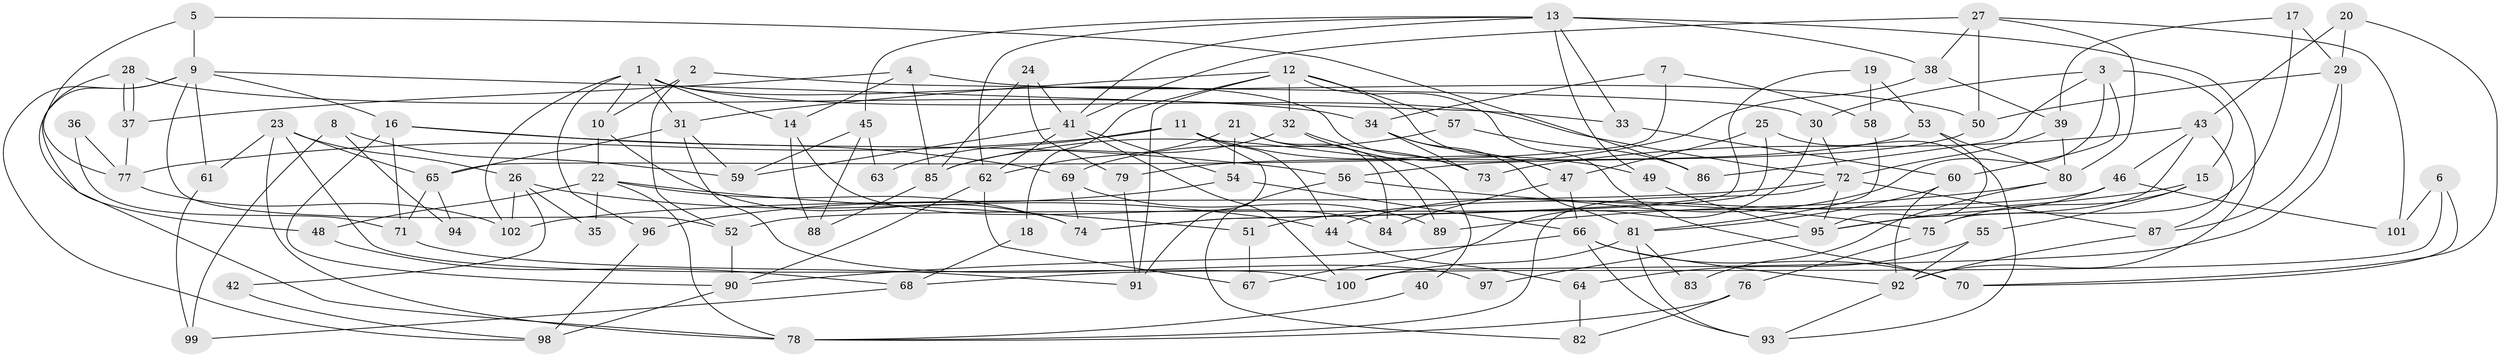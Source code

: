 // coarse degree distribution, {11: 0.07317073170731707, 8: 0.0975609756097561, 9: 0.0975609756097561, 3: 0.17073170731707318, 7: 0.14634146341463414, 5: 0.0975609756097561, 2: 0.0975609756097561, 10: 0.04878048780487805, 6: 0.07317073170731707, 4: 0.0975609756097561}
// Generated by graph-tools (version 1.1) at 2025/50/03/04/25 22:50:56]
// undirected, 102 vertices, 204 edges
graph export_dot {
  node [color=gray90,style=filled];
  1;
  2;
  3;
  4;
  5;
  6;
  7;
  8;
  9;
  10;
  11;
  12;
  13;
  14;
  15;
  16;
  17;
  18;
  19;
  20;
  21;
  22;
  23;
  24;
  25;
  26;
  27;
  28;
  29;
  30;
  31;
  32;
  33;
  34;
  35;
  36;
  37;
  38;
  39;
  40;
  41;
  42;
  43;
  44;
  45;
  46;
  47;
  48;
  49;
  50;
  51;
  52;
  53;
  54;
  55;
  56;
  57;
  58;
  59;
  60;
  61;
  62;
  63;
  64;
  65;
  66;
  67;
  68;
  69;
  70;
  71;
  72;
  73;
  74;
  75;
  76;
  77;
  78;
  79;
  80;
  81;
  82;
  83;
  84;
  85;
  86;
  87;
  88;
  89;
  90;
  91;
  92;
  93;
  94;
  95;
  96;
  97;
  98;
  99;
  100;
  101;
  102;
  1 -- 72;
  1 -- 14;
  1 -- 10;
  1 -- 31;
  1 -- 73;
  1 -- 96;
  1 -- 102;
  2 -- 30;
  2 -- 10;
  2 -- 52;
  3 -- 15;
  3 -- 60;
  3 -- 30;
  3 -- 44;
  3 -- 86;
  4 -- 85;
  4 -- 37;
  4 -- 14;
  4 -- 50;
  5 -- 77;
  5 -- 9;
  5 -- 86;
  6 -- 70;
  6 -- 101;
  6 -- 100;
  7 -- 65;
  7 -- 34;
  7 -- 58;
  8 -- 59;
  8 -- 99;
  8 -- 94;
  9 -- 16;
  9 -- 98;
  9 -- 33;
  9 -- 52;
  9 -- 61;
  9 -- 78;
  10 -- 74;
  10 -- 22;
  11 -- 91;
  11 -- 44;
  11 -- 49;
  11 -- 63;
  11 -- 77;
  12 -- 47;
  12 -- 31;
  12 -- 18;
  12 -- 32;
  12 -- 57;
  12 -- 70;
  12 -- 91;
  13 -- 49;
  13 -- 92;
  13 -- 33;
  13 -- 38;
  13 -- 41;
  13 -- 45;
  13 -- 62;
  14 -- 84;
  14 -- 88;
  15 -- 51;
  15 -- 75;
  15 -- 55;
  16 -- 90;
  16 -- 69;
  16 -- 56;
  16 -- 71;
  17 -- 39;
  17 -- 29;
  17 -- 75;
  18 -- 68;
  19 -- 53;
  19 -- 58;
  19 -- 74;
  20 -- 70;
  20 -- 43;
  20 -- 29;
  21 -- 62;
  21 -- 54;
  21 -- 84;
  21 -- 89;
  22 -- 78;
  22 -- 35;
  22 -- 48;
  22 -- 51;
  22 -- 74;
  23 -- 100;
  23 -- 65;
  23 -- 26;
  23 -- 61;
  23 -- 78;
  24 -- 85;
  24 -- 41;
  24 -- 79;
  25 -- 74;
  25 -- 93;
  25 -- 47;
  26 -- 102;
  26 -- 35;
  26 -- 42;
  26 -- 44;
  27 -- 41;
  27 -- 50;
  27 -- 38;
  27 -- 80;
  27 -- 101;
  28 -- 34;
  28 -- 37;
  28 -- 37;
  28 -- 48;
  29 -- 87;
  29 -- 50;
  29 -- 68;
  30 -- 72;
  30 -- 67;
  31 -- 59;
  31 -- 65;
  31 -- 97;
  32 -- 73;
  32 -- 40;
  32 -- 85;
  33 -- 60;
  34 -- 73;
  34 -- 81;
  34 -- 47;
  36 -- 77;
  36 -- 71;
  37 -- 77;
  38 -- 39;
  38 -- 85;
  39 -- 80;
  39 -- 72;
  40 -- 78;
  41 -- 62;
  41 -- 54;
  41 -- 59;
  41 -- 100;
  42 -- 98;
  43 -- 46;
  43 -- 87;
  43 -- 73;
  43 -- 95;
  44 -- 64;
  45 -- 88;
  45 -- 59;
  45 -- 63;
  46 -- 52;
  46 -- 95;
  46 -- 101;
  47 -- 66;
  47 -- 84;
  48 -- 68;
  49 -- 95;
  50 -- 56;
  51 -- 67;
  52 -- 90;
  53 -- 95;
  53 -- 80;
  53 -- 79;
  54 -- 66;
  54 -- 96;
  55 -- 64;
  55 -- 92;
  56 -- 75;
  56 -- 82;
  57 -- 86;
  57 -- 69;
  58 -- 81;
  60 -- 92;
  60 -- 81;
  61 -- 99;
  62 -- 90;
  62 -- 67;
  64 -- 82;
  65 -- 71;
  65 -- 94;
  66 -- 93;
  66 -- 70;
  66 -- 90;
  66 -- 92;
  68 -- 99;
  69 -- 74;
  69 -- 89;
  71 -- 91;
  72 -- 78;
  72 -- 87;
  72 -- 95;
  72 -- 102;
  75 -- 76;
  76 -- 78;
  76 -- 82;
  77 -- 102;
  79 -- 91;
  80 -- 89;
  80 -- 83;
  81 -- 100;
  81 -- 83;
  81 -- 93;
  85 -- 88;
  87 -- 92;
  90 -- 98;
  92 -- 93;
  95 -- 97;
  96 -- 98;
}
